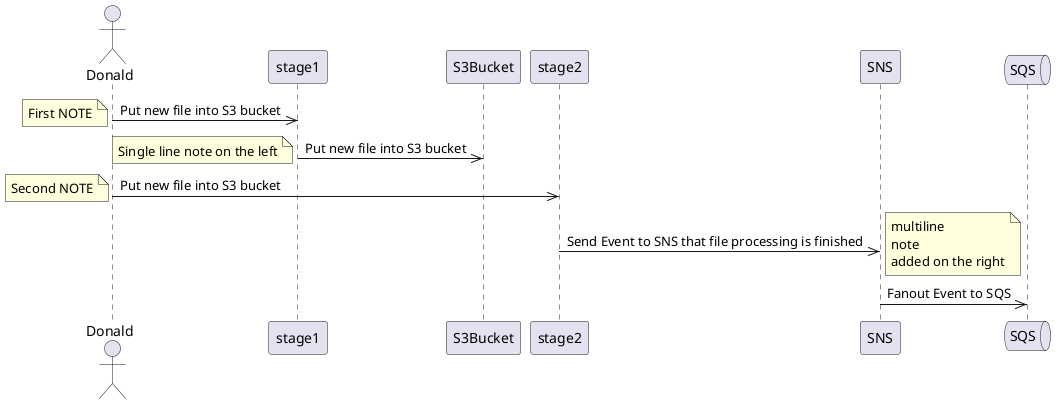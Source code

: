 @startuml
actor Donald
    participant stage1
    participant S3Bucket
    participant stage2
    participant SNS
    queue SQS

    Donald->>stage1: Put new file into S3 bucket
    note left: First NOTE
    stage1->>S3Bucket: Put new file into S3 bucket
    note left: Single line note on the left
    Donald->>stage2: Put new file into S3 bucket
    note left: Second NOTE
    stage2->>SNS: Send Event to SNS that file processing is finished
    note right
    multiline
    note
    added on the right
    end note
    SNS->>SQS: Fanout Event to SQS
@enduml